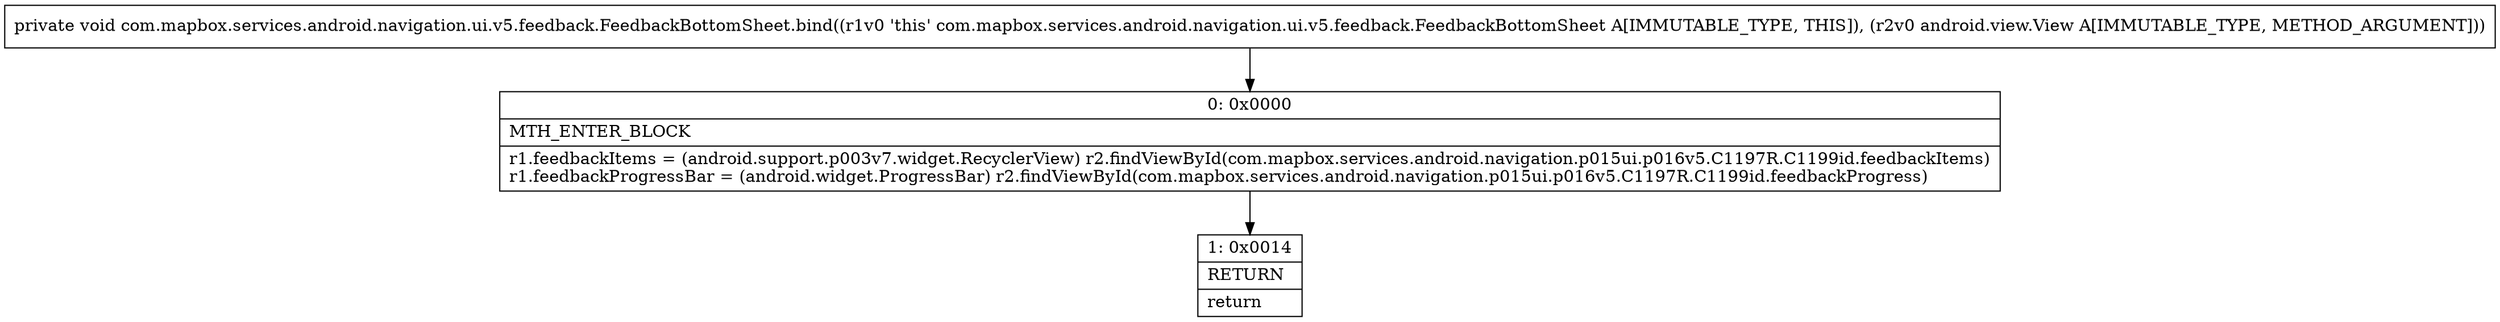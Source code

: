 digraph "CFG forcom.mapbox.services.android.navigation.ui.v5.feedback.FeedbackBottomSheet.bind(Landroid\/view\/View;)V" {
Node_0 [shape=record,label="{0\:\ 0x0000|MTH_ENTER_BLOCK\l|r1.feedbackItems = (android.support.p003v7.widget.RecyclerView) r2.findViewById(com.mapbox.services.android.navigation.p015ui.p016v5.C1197R.C1199id.feedbackItems)\lr1.feedbackProgressBar = (android.widget.ProgressBar) r2.findViewById(com.mapbox.services.android.navigation.p015ui.p016v5.C1197R.C1199id.feedbackProgress)\l}"];
Node_1 [shape=record,label="{1\:\ 0x0014|RETURN\l|return\l}"];
MethodNode[shape=record,label="{private void com.mapbox.services.android.navigation.ui.v5.feedback.FeedbackBottomSheet.bind((r1v0 'this' com.mapbox.services.android.navigation.ui.v5.feedback.FeedbackBottomSheet A[IMMUTABLE_TYPE, THIS]), (r2v0 android.view.View A[IMMUTABLE_TYPE, METHOD_ARGUMENT])) }"];
MethodNode -> Node_0;
Node_0 -> Node_1;
}

